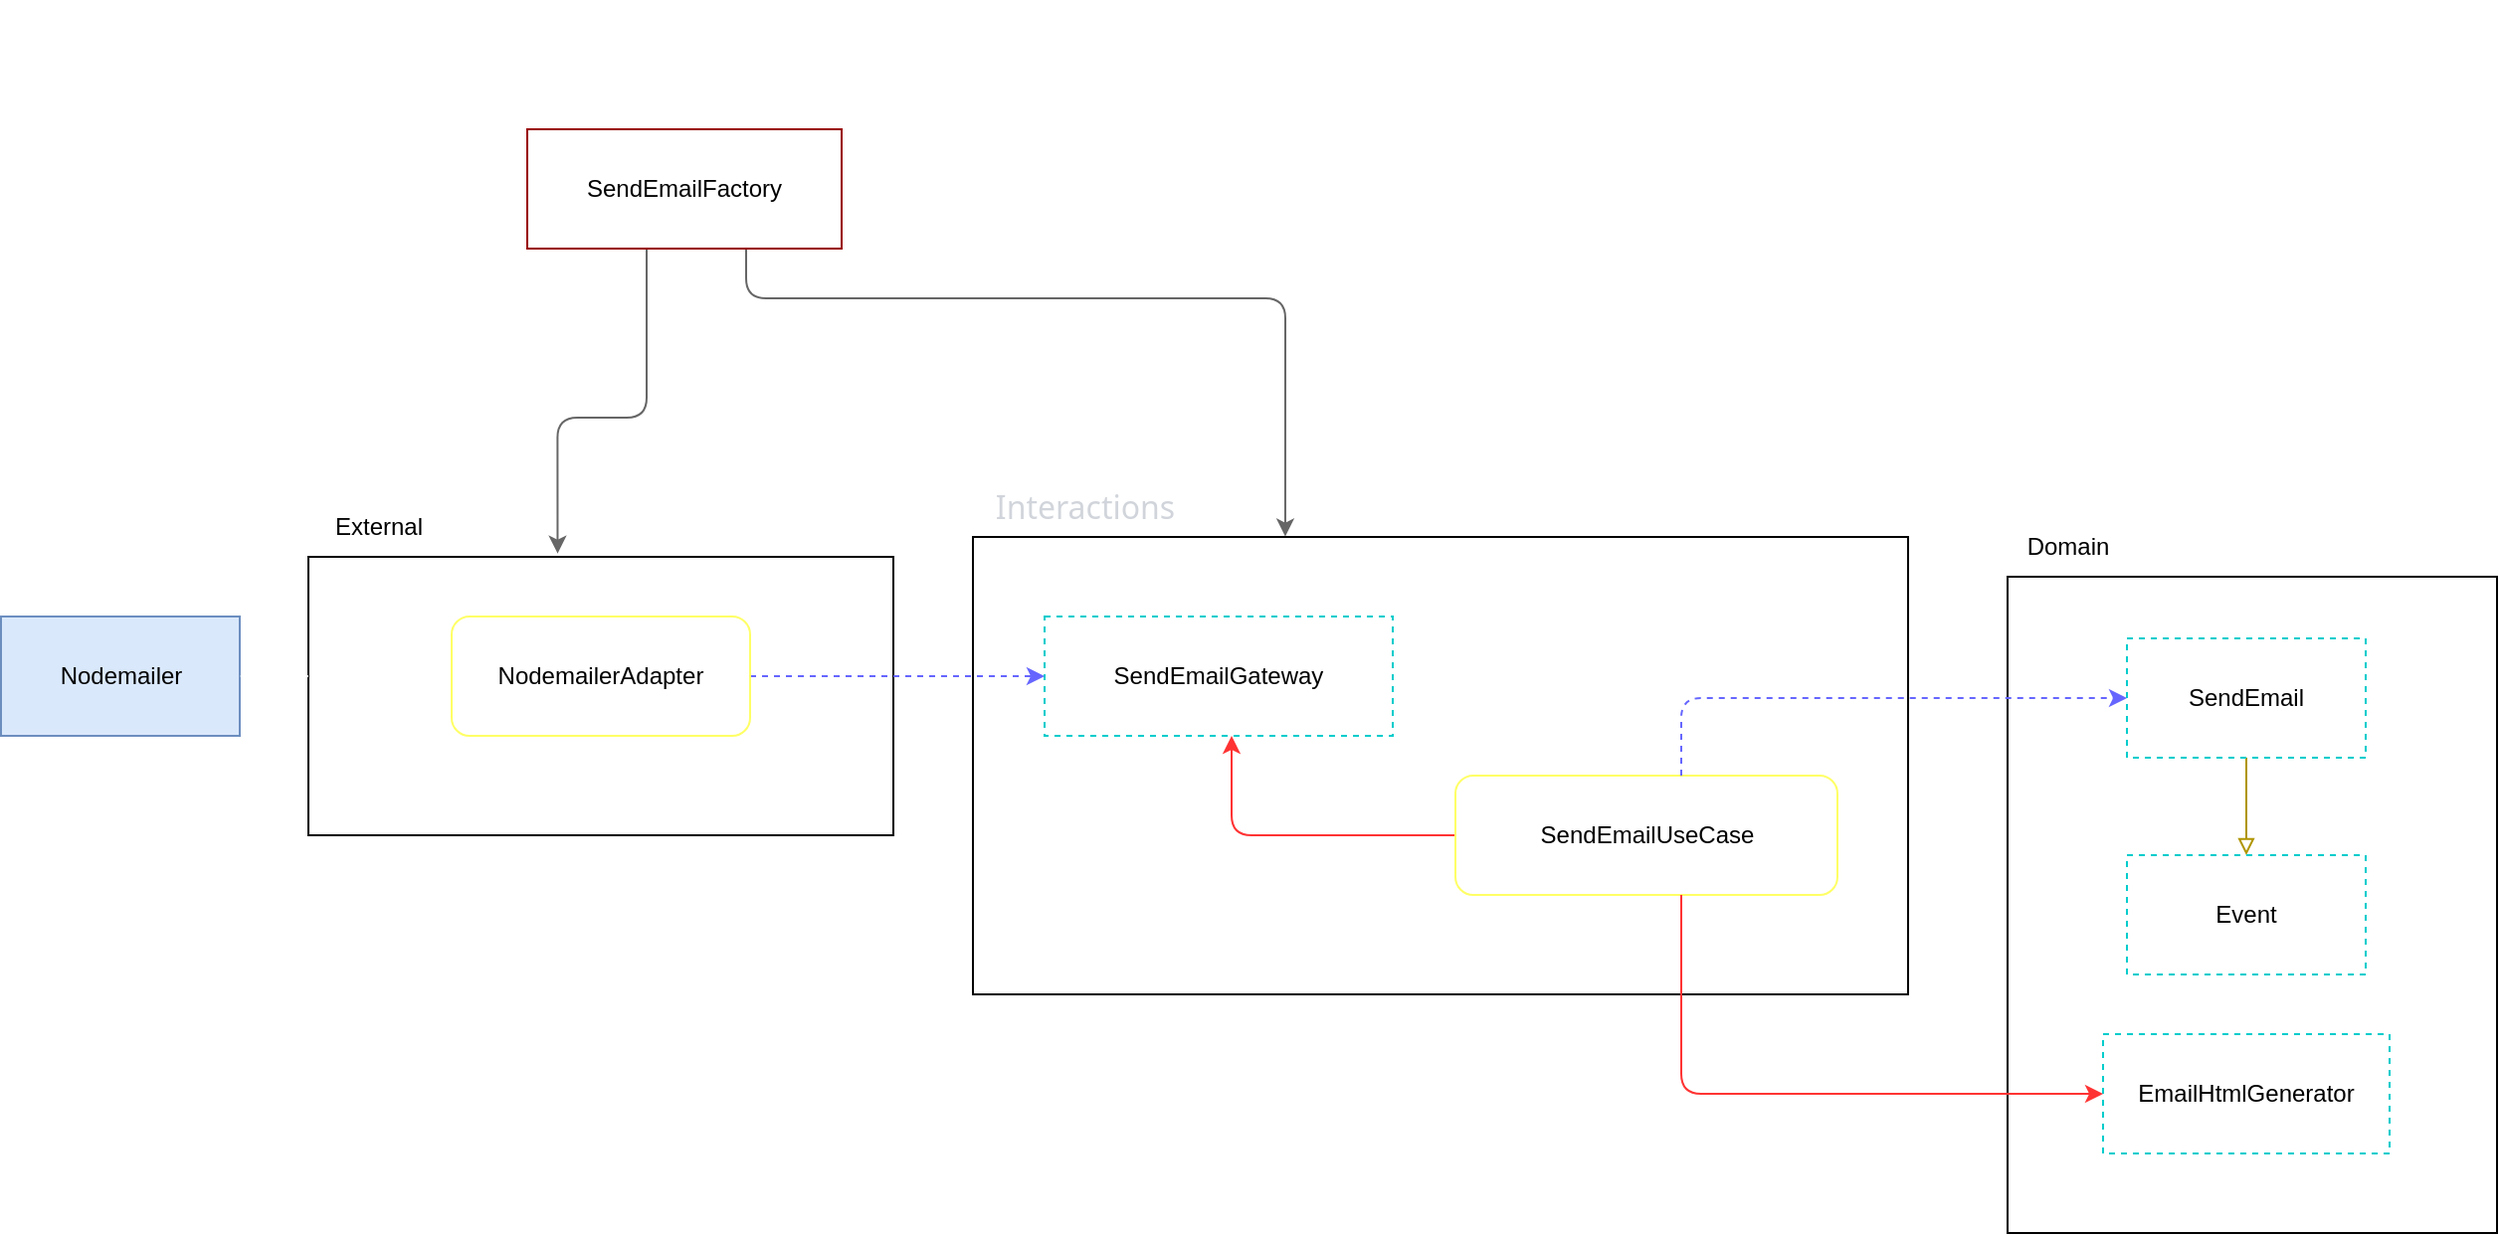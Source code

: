 <mxfile>
    <diagram id="y4CEhVZX6JYzluVINX2o" name="Página-1">
        <mxGraphModel dx="1621" dy="675" grid="1" gridSize="10" guides="1" tooltips="1" connect="1" arrows="1" fold="1" page="1" pageScale="1" pageWidth="827" pageHeight="1169" math="0" shadow="0">
            <root>
                <mxCell id="0"/>
                <mxCell id="1" parent="0"/>
                <mxCell id="31" value="" style="rounded=0;whiteSpace=wrap;html=1;" parent="1" vertex="1">
                    <mxGeometry x="704" y="610" width="470" height="230" as="geometry"/>
                </mxCell>
                <mxCell id="32" style="edgeStyle=orthogonalEdgeStyle;html=1;strokeColor=#ff3333;" parent="1" source="33" target="35" edge="1">
                    <mxGeometry relative="1" as="geometry">
                        <Array as="points">
                            <mxPoint x="834" y="760"/>
                        </Array>
                    </mxGeometry>
                </mxCell>
                <mxCell id="33" value="SendEmailUseCase" style="rounded=1;whiteSpace=wrap;html=1;strokeColor=#FFFF66;" parent="1" vertex="1">
                    <mxGeometry x="946.5" y="730" width="192" height="60" as="geometry"/>
                </mxCell>
                <mxCell id="34" value="&lt;div style=&quot;text-align: start;&quot;&gt;&lt;span style=&quot;background-color: initial; font-size: 16px;&quot;&gt;&lt;font face=&quot;Söhne, ui-sans-serif, system-ui, -apple-system, Segoe UI, Roboto, Ubuntu, Cantarell, Noto Sans, sans-serif, Helvetica Neue, Arial, Apple Color Emoji, Segoe UI Emoji, Segoe UI Symbol, Noto Color Emoji&quot; color=&quot;#d1d5db&quot;&gt;Interactions&lt;/font&gt;&lt;/span&gt;&lt;/div&gt;" style="text;html=1;strokeColor=none;fillColor=none;align=center;verticalAlign=middle;whiteSpace=wrap;rounded=0;" parent="1" vertex="1">
                    <mxGeometry x="704" y="580" width="112.5" height="30" as="geometry"/>
                </mxCell>
                <mxCell id="35" value="SendEmailGateway" style="rounded=0;whiteSpace=wrap;html=1;strokeColor=#00CCCC;dashed=1;" parent="1" vertex="1">
                    <mxGeometry x="740" y="650" width="175" height="60" as="geometry"/>
                </mxCell>
                <mxCell id="36" value="" style="rounded=0;whiteSpace=wrap;html=1;" parent="1" vertex="1">
                    <mxGeometry x="1224" y="630" width="246" height="330" as="geometry"/>
                </mxCell>
                <mxCell id="37" value="Domain" style="text;html=1;align=center;verticalAlign=middle;resizable=0;points=[];autosize=1;strokeColor=none;fillColor=none;" parent="1" vertex="1">
                    <mxGeometry x="1224" y="600" width="60" height="30" as="geometry"/>
                </mxCell>
                <mxCell id="38" style="edgeStyle=orthogonalEdgeStyle;html=1;endArrow=block;strokeColor=#B09500;fillColor=#e3c800;endFill=0;" parent="1" source="39" target="52" edge="1">
                    <mxGeometry relative="1" as="geometry">
                        <Array as="points"/>
                    </mxGeometry>
                </mxCell>
                <mxCell id="39" value="SendEmail" style="rounded=0;whiteSpace=wrap;html=1;strokeColor=#00CCCC;dashed=1;" parent="1" vertex="1">
                    <mxGeometry x="1284" y="661" width="120" height="60" as="geometry"/>
                </mxCell>
                <mxCell id="40" style="edgeStyle=orthogonalEdgeStyle;html=1;entryX=0;entryY=0.5;entryDx=0;entryDy=0;strokeColor=#6666FF;fillColor=#a20025;dashed=1;" parent="1" source="33" target="39" edge="1">
                    <mxGeometry relative="1" as="geometry">
                        <Array as="points">
                            <mxPoint x="1060" y="691"/>
                        </Array>
                    </mxGeometry>
                </mxCell>
                <mxCell id="41" value="" style="rounded=0;whiteSpace=wrap;html=1;" parent="1" vertex="1">
                    <mxGeometry x="370" y="620" width="294" height="140" as="geometry"/>
                </mxCell>
                <mxCell id="42" value="External" style="text;html=1;align=center;verticalAlign=middle;resizable=0;points=[];autosize=1;strokeColor=none;fillColor=none;" parent="1" vertex="1">
                    <mxGeometry x="370" y="590" width="70" height="30" as="geometry"/>
                </mxCell>
                <mxCell id="43" value="&lt;font color=&quot;#000000&quot;&gt;Nodemailer&lt;/font&gt;" style="rounded=0;whiteSpace=wrap;html=1;fillColor=#dae8fc;strokeColor=#6c8ebf;" parent="1" vertex="1">
                    <mxGeometry x="215.5" y="650" width="120" height="60" as="geometry"/>
                </mxCell>
                <mxCell id="44" style="edgeStyle=orthogonalEdgeStyle;html=1;entryX=1;entryY=0.5;entryDx=0;entryDy=0;dashed=1;strokeColor=#FFFFFF;fontColor=default;fillColor=#a20025;" parent="1" source="46" target="43" edge="1">
                    <mxGeometry relative="1" as="geometry">
                        <Array as="points"/>
                    </mxGeometry>
                </mxCell>
                <mxCell id="45" style="edgeStyle=orthogonalEdgeStyle;html=1;strokeColor=#6666FF;fillColor=#a20025;dashed=1;" parent="1" source="46" target="35" edge="1">
                    <mxGeometry relative="1" as="geometry">
                        <Array as="points">
                            <mxPoint x="670" y="680"/>
                            <mxPoint x="670" y="680"/>
                        </Array>
                    </mxGeometry>
                </mxCell>
                <mxCell id="46" value="NodemailerAdapter" style="rounded=1;whiteSpace=wrap;html=1;strokeColor=#FFFF66;" parent="1" vertex="1">
                    <mxGeometry x="442" y="650" width="150" height="60" as="geometry"/>
                </mxCell>
                <mxCell id="47" value="" style="rounded=0;whiteSpace=wrap;html=1;strokeColor=#FFFFFF;fontColor=#000000;" parent="1" vertex="1">
                    <mxGeometry x="400" y="370" width="340" height="150" as="geometry"/>
                </mxCell>
                <mxCell id="48" value="&lt;font color=&quot;#ffffff&quot;&gt;Main&lt;/font&gt;" style="text;html=1;align=center;verticalAlign=middle;resizable=0;points=[];autosize=1;strokeColor=none;fillColor=none;fontColor=#000000;" parent="1" vertex="1">
                    <mxGeometry x="400" y="340" width="50" height="30" as="geometry"/>
                </mxCell>
                <mxCell id="49" style="edgeStyle=orthogonalEdgeStyle;html=1;entryX=0.426;entryY=-0.012;entryDx=0;entryDy=0;entryPerimeter=0;strokeColor=#666666;" parent="1" source="51" target="41" edge="1">
                    <mxGeometry relative="1" as="geometry">
                        <Array as="points">
                            <mxPoint x="540" y="550"/>
                            <mxPoint x="495" y="550"/>
                        </Array>
                    </mxGeometry>
                </mxCell>
                <mxCell id="50" style="edgeStyle=orthogonalEdgeStyle;html=1;entryX=0.334;entryY=-0.001;entryDx=0;entryDy=0;entryPerimeter=0;strokeColor=#666666;" parent="1" source="51" target="31" edge="1">
                    <mxGeometry relative="1" as="geometry">
                        <Array as="points">
                            <mxPoint x="590" y="490"/>
                            <mxPoint x="861" y="490"/>
                        </Array>
                    </mxGeometry>
                </mxCell>
                <mxCell id="51" value="SendEmailFactory" style="rounded=0;whiteSpace=wrap;html=1;strokeColor=#990000;gradientColor=none;" parent="1" vertex="1">
                    <mxGeometry x="480" y="405" width="158" height="60" as="geometry"/>
                </mxCell>
                <mxCell id="52" value="Event" style="rounded=0;whiteSpace=wrap;html=1;strokeColor=#00CCCC;dashed=1;" parent="1" vertex="1">
                    <mxGeometry x="1284" y="770" width="120" height="60" as="geometry"/>
                </mxCell>
                <mxCell id="53" value="EmailHtmlGenerator" style="rounded=0;whiteSpace=wrap;html=1;strokeColor=#00CCCC;dashed=1;" parent="1" vertex="1">
                    <mxGeometry x="1272" y="860" width="144" height="60" as="geometry"/>
                </mxCell>
                <mxCell id="56" style="edgeStyle=orthogonalEdgeStyle;html=1;strokeColor=#ff3333;" parent="1" source="33" target="53" edge="1">
                    <mxGeometry relative="1" as="geometry">
                        <Array as="points">
                            <mxPoint x="1060" y="890"/>
                        </Array>
                    </mxGeometry>
                </mxCell>
            </root>
        </mxGraphModel>
    </diagram>
</mxfile>